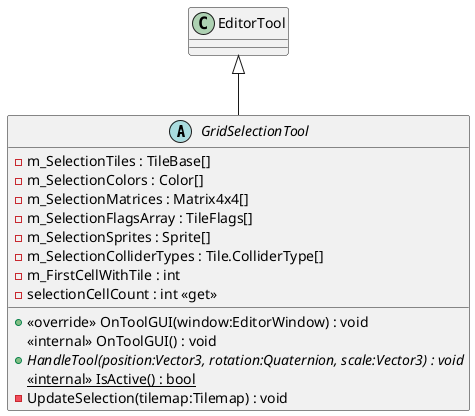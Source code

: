 @startuml
abstract class GridSelectionTool {
    - m_SelectionTiles : TileBase[]
    - m_SelectionColors : Color[]
    - m_SelectionMatrices : Matrix4x4[]
    - m_SelectionFlagsArray : TileFlags[]
    - m_SelectionSprites : Sprite[]
    - m_SelectionColliderTypes : Tile.ColliderType[]
    - m_FirstCellWithTile : int
    - selectionCellCount : int <<get>>
    + <<override>> OnToolGUI(window:EditorWindow) : void
    <<internal>> OnToolGUI() : void
    + {abstract} HandleTool(position:Vector3, rotation:Quaternion, scale:Vector3) : void
    <<internal>> {static} IsActive() : bool
    - UpdateSelection(tilemap:Tilemap) : void
}
EditorTool <|-- GridSelectionTool
@enduml
